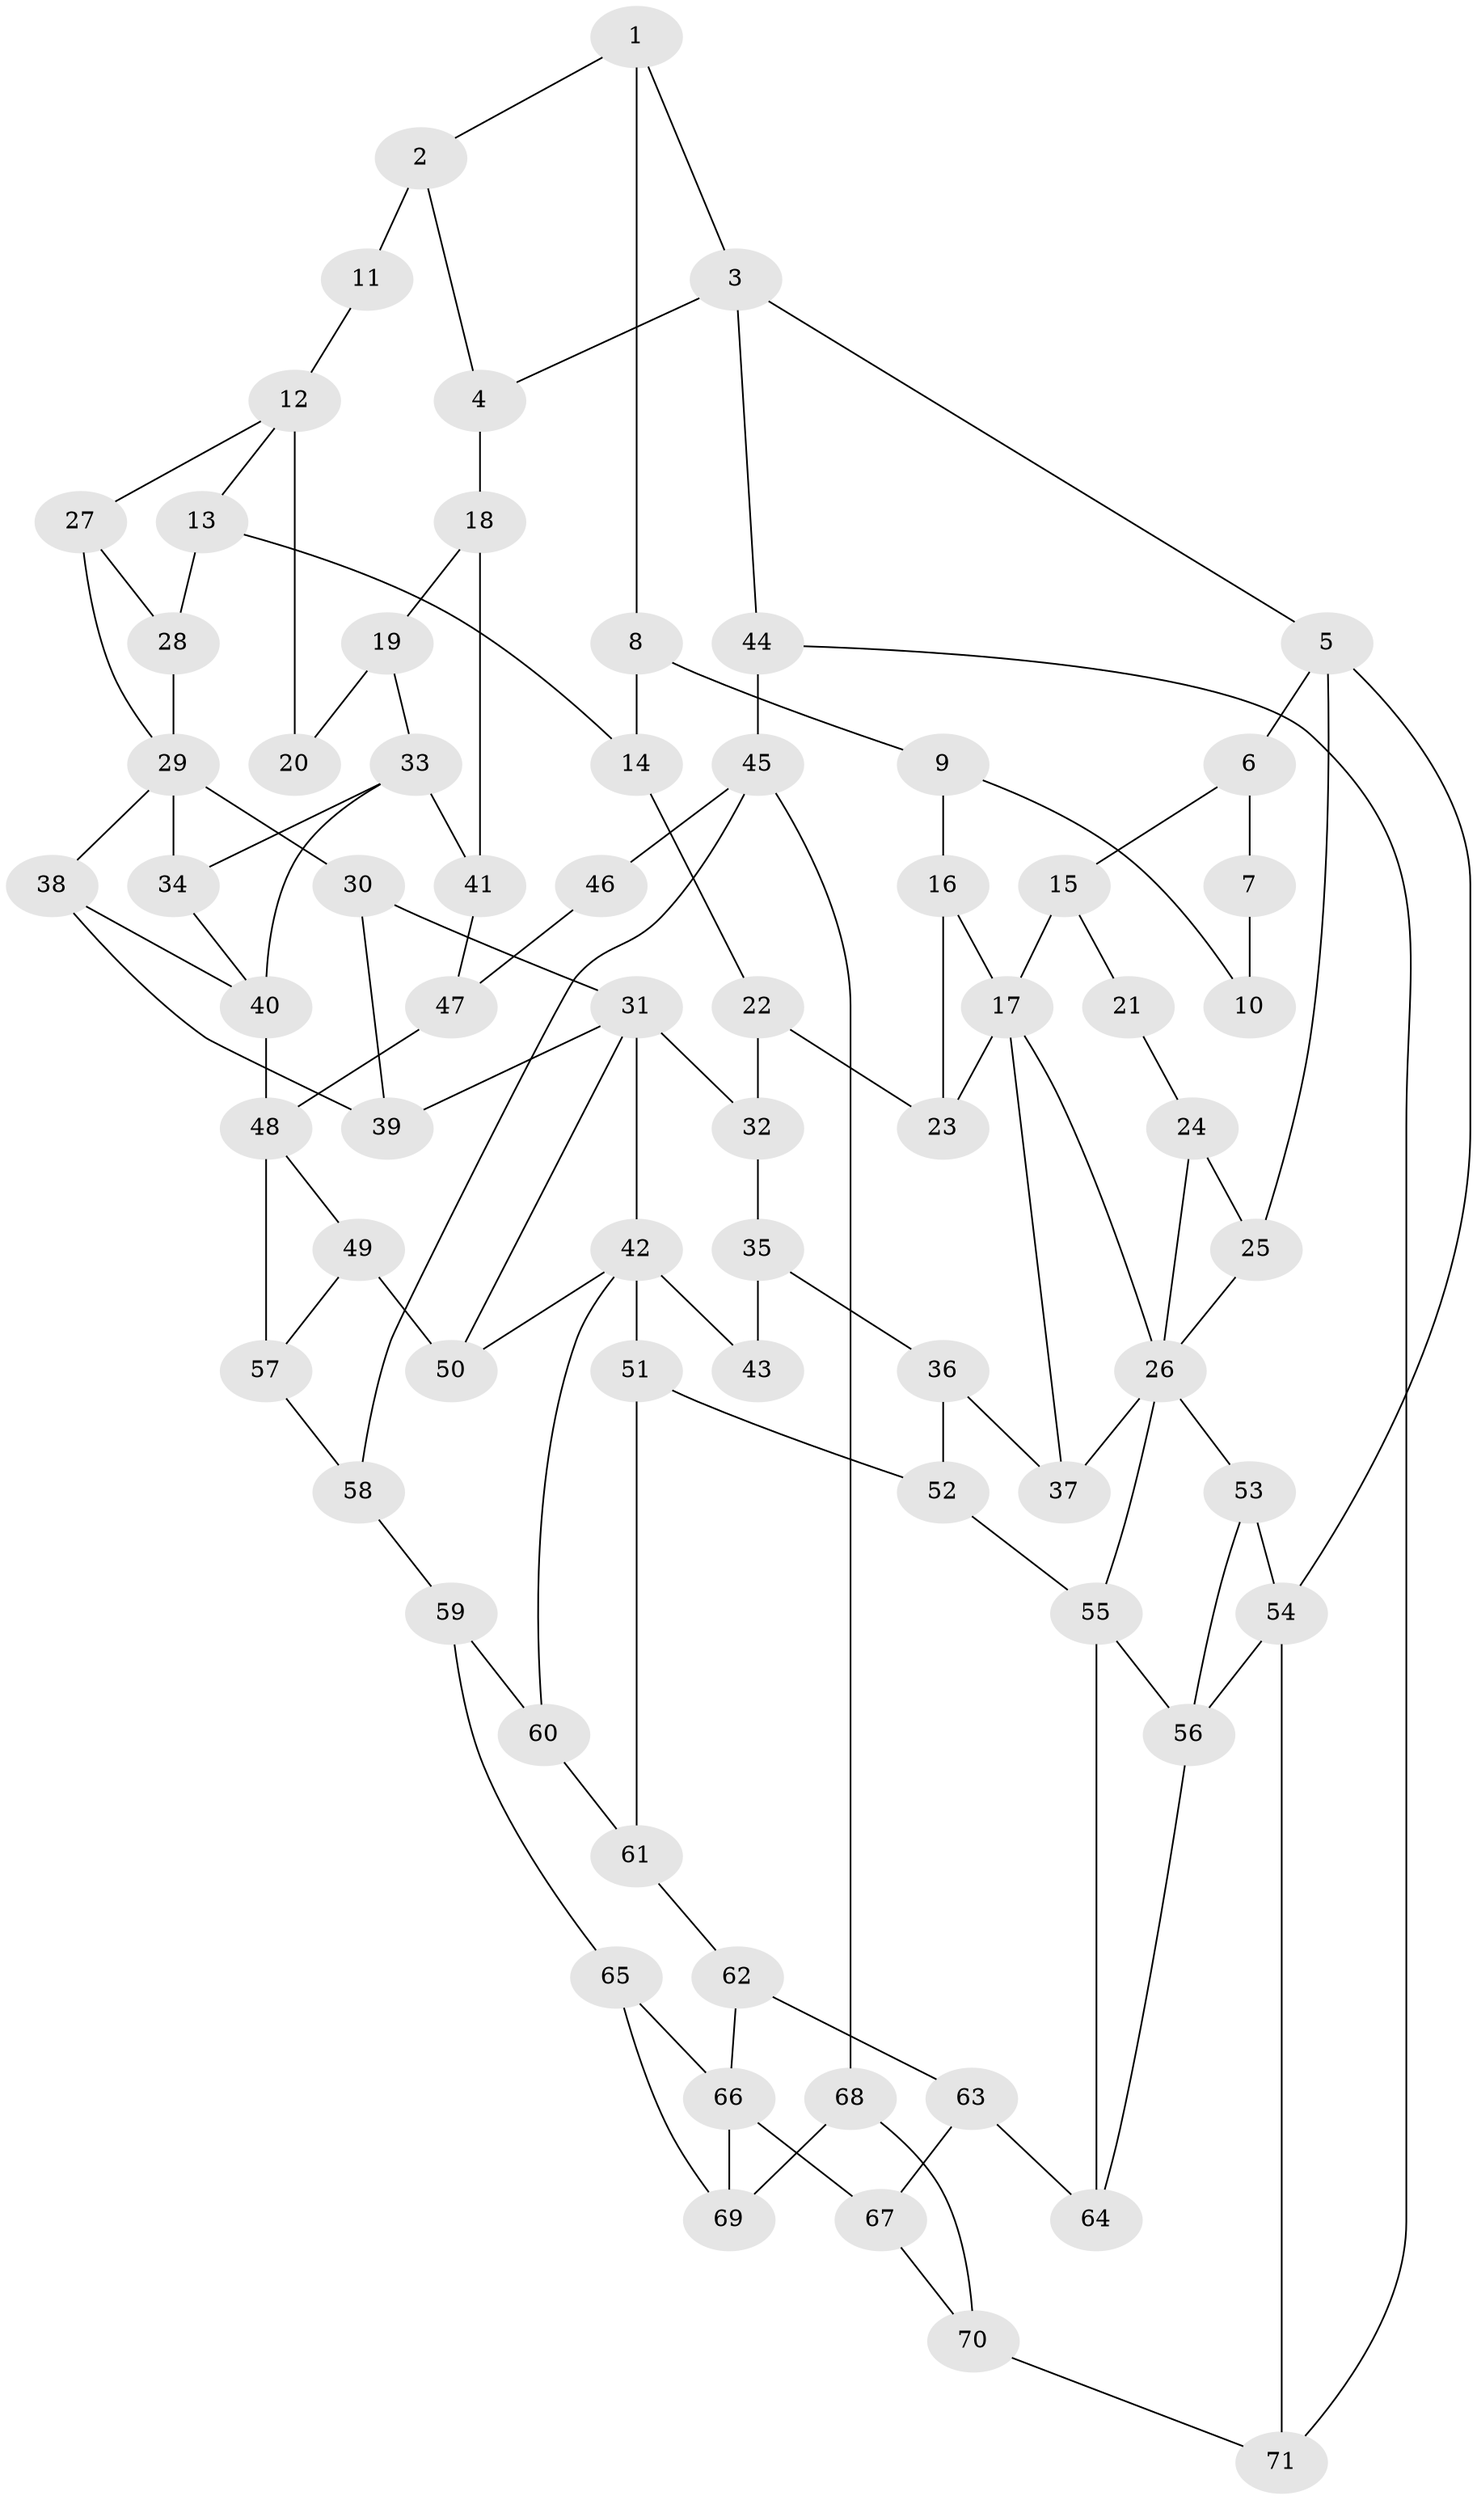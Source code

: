 // original degree distribution, {4: 0.25217391304347825, 6: 0.22608695652173913, 3: 0.017391304347826087, 5: 0.5043478260869565}
// Generated by graph-tools (version 1.1) at 2025/54/03/04/25 22:54:22]
// undirected, 71 vertices, 114 edges
graph export_dot {
  node [color=gray90,style=filled];
  1;
  2;
  3;
  4;
  5;
  6;
  7;
  8;
  9;
  10;
  11;
  12;
  13;
  14;
  15;
  16;
  17;
  18;
  19;
  20;
  21;
  22;
  23;
  24;
  25;
  26;
  27;
  28;
  29;
  30;
  31;
  32;
  33;
  34;
  35;
  36;
  37;
  38;
  39;
  40;
  41;
  42;
  43;
  44;
  45;
  46;
  47;
  48;
  49;
  50;
  51;
  52;
  53;
  54;
  55;
  56;
  57;
  58;
  59;
  60;
  61;
  62;
  63;
  64;
  65;
  66;
  67;
  68;
  69;
  70;
  71;
  1 -- 2 [weight=1.0];
  1 -- 3 [weight=1.0];
  1 -- 8 [weight=1.0];
  2 -- 4 [weight=1.0];
  2 -- 11 [weight=2.0];
  3 -- 4 [weight=1.0];
  3 -- 5 [weight=1.0];
  3 -- 44 [weight=1.0];
  4 -- 18 [weight=1.0];
  5 -- 6 [weight=1.0];
  5 -- 25 [weight=1.0];
  5 -- 54 [weight=1.0];
  6 -- 7 [weight=1.0];
  6 -- 15 [weight=1.0];
  7 -- 10 [weight=1.0];
  8 -- 9 [weight=1.0];
  8 -- 14 [weight=1.0];
  9 -- 10 [weight=1.0];
  9 -- 16 [weight=1.0];
  11 -- 12 [weight=2.0];
  12 -- 13 [weight=1.0];
  12 -- 20 [weight=2.0];
  12 -- 27 [weight=1.0];
  13 -- 14 [weight=1.0];
  13 -- 28 [weight=1.0];
  14 -- 22 [weight=1.0];
  15 -- 17 [weight=1.0];
  15 -- 21 [weight=2.0];
  16 -- 17 [weight=1.0];
  16 -- 23 [weight=1.0];
  17 -- 23 [weight=1.0];
  17 -- 26 [weight=1.0];
  17 -- 37 [weight=1.0];
  18 -- 19 [weight=1.0];
  18 -- 41 [weight=1.0];
  19 -- 20 [weight=1.0];
  19 -- 33 [weight=1.0];
  21 -- 24 [weight=1.0];
  22 -- 23 [weight=1.0];
  22 -- 32 [weight=1.0];
  24 -- 25 [weight=1.0];
  24 -- 26 [weight=1.0];
  25 -- 26 [weight=1.0];
  26 -- 37 [weight=1.0];
  26 -- 53 [weight=1.0];
  26 -- 55 [weight=1.0];
  27 -- 28 [weight=1.0];
  27 -- 29 [weight=1.0];
  28 -- 29 [weight=1.0];
  29 -- 30 [weight=1.0];
  29 -- 34 [weight=2.0];
  29 -- 38 [weight=1.0];
  30 -- 31 [weight=1.0];
  30 -- 39 [weight=1.0];
  31 -- 32 [weight=1.0];
  31 -- 39 [weight=1.0];
  31 -- 42 [weight=1.0];
  31 -- 50 [weight=1.0];
  32 -- 35 [weight=1.0];
  33 -- 34 [weight=1.0];
  33 -- 40 [weight=2.0];
  33 -- 41 [weight=1.0];
  34 -- 40 [weight=1.0];
  35 -- 36 [weight=1.0];
  35 -- 43 [weight=1.0];
  36 -- 37 [weight=1.0];
  36 -- 52 [weight=1.0];
  38 -- 39 [weight=1.0];
  38 -- 40 [weight=1.0];
  40 -- 48 [weight=2.0];
  41 -- 47 [weight=1.0];
  42 -- 43 [weight=2.0];
  42 -- 50 [weight=1.0];
  42 -- 51 [weight=1.0];
  42 -- 60 [weight=1.0];
  44 -- 45 [weight=2.0];
  44 -- 71 [weight=1.0];
  45 -- 46 [weight=2.0];
  45 -- 58 [weight=1.0];
  45 -- 68 [weight=1.0];
  46 -- 47 [weight=1.0];
  47 -- 48 [weight=2.0];
  48 -- 49 [weight=1.0];
  48 -- 57 [weight=1.0];
  49 -- 50 [weight=1.0];
  49 -- 57 [weight=1.0];
  51 -- 52 [weight=1.0];
  51 -- 61 [weight=1.0];
  52 -- 55 [weight=1.0];
  53 -- 54 [weight=1.0];
  53 -- 56 [weight=1.0];
  54 -- 56 [weight=3.0];
  54 -- 71 [weight=2.0];
  55 -- 56 [weight=1.0];
  55 -- 64 [weight=1.0];
  56 -- 64 [weight=1.0];
  57 -- 58 [weight=1.0];
  58 -- 59 [weight=1.0];
  59 -- 60 [weight=1.0];
  59 -- 65 [weight=1.0];
  60 -- 61 [weight=1.0];
  61 -- 62 [weight=1.0];
  62 -- 63 [weight=1.0];
  62 -- 66 [weight=1.0];
  63 -- 64 [weight=1.0];
  63 -- 67 [weight=1.0];
  65 -- 66 [weight=1.0];
  65 -- 69 [weight=1.0];
  66 -- 67 [weight=1.0];
  66 -- 69 [weight=1.0];
  67 -- 70 [weight=1.0];
  68 -- 69 [weight=1.0];
  68 -- 70 [weight=1.0];
  70 -- 71 [weight=1.0];
}

